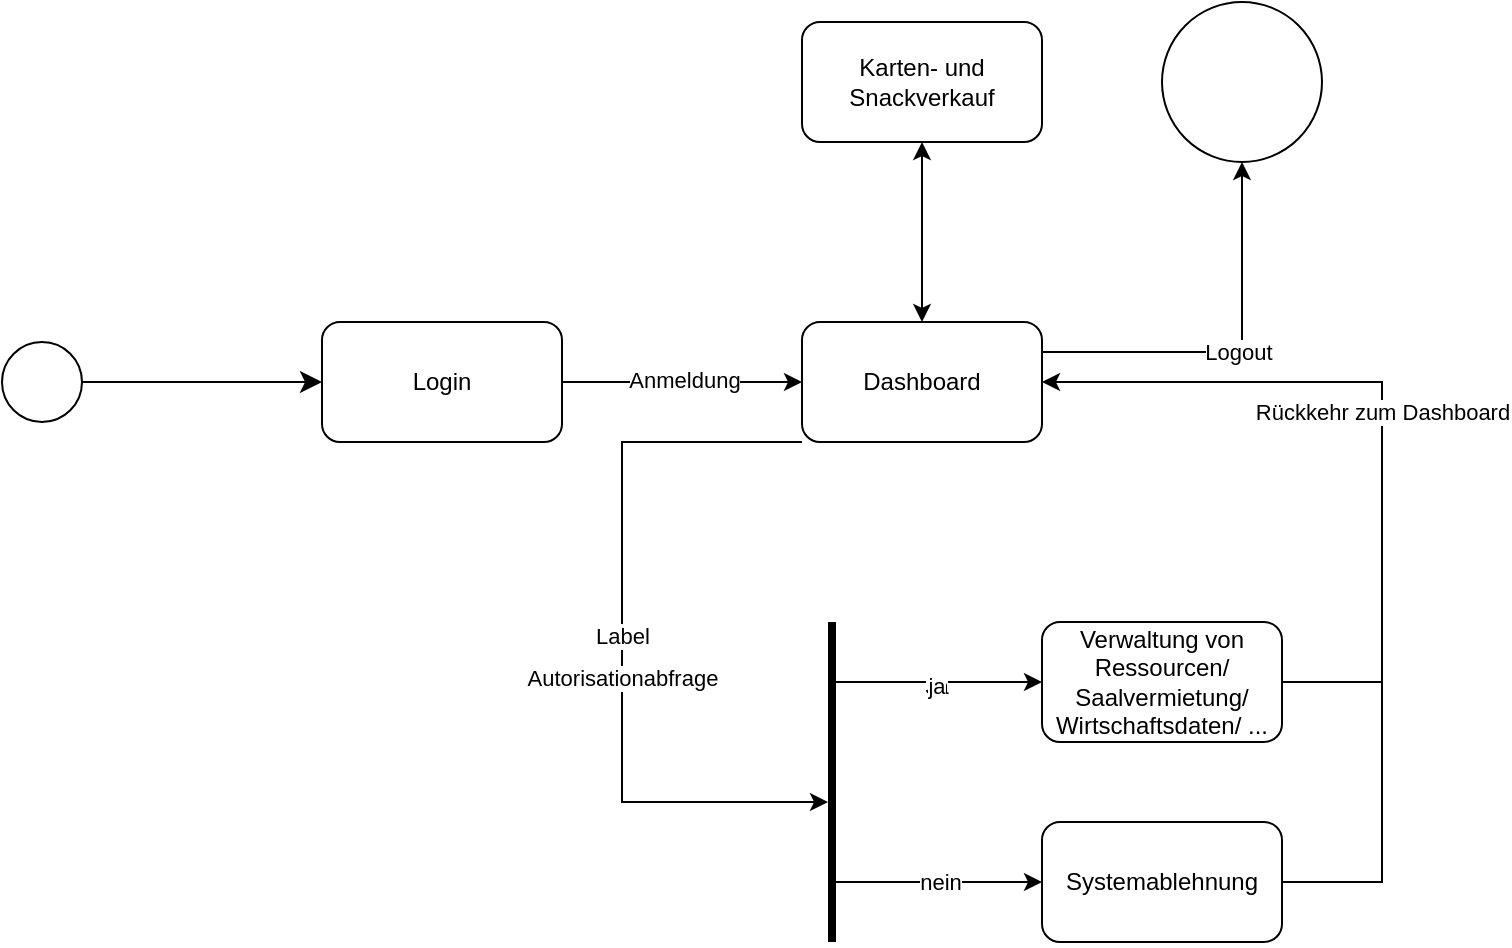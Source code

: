 <mxfile version="24.2.3" type="device">
  <diagram name="Seite-1" id="VH71Olbo8Z-LvbqJ2Q5k">
    <mxGraphModel dx="690" dy="360" grid="1" gridSize="10" guides="1" tooltips="1" connect="1" arrows="1" fold="1" page="1" pageScale="1" pageWidth="827" pageHeight="1169" math="0" shadow="0">
      <root>
        <mxCell id="0" />
        <mxCell id="1" parent="0" />
        <mxCell id="uonYmJvlZDU0ERn19EDY-126" value="" style="ellipse;whiteSpace=wrap;html=1;aspect=fixed;" vertex="1" parent="1">
          <mxGeometry x="30" y="200" width="40" height="40" as="geometry" />
        </mxCell>
        <mxCell id="uonYmJvlZDU0ERn19EDY-127" value="Login" style="rounded=1;whiteSpace=wrap;html=1;" vertex="1" parent="1">
          <mxGeometry x="190" y="190" width="120" height="60" as="geometry" />
        </mxCell>
        <mxCell id="uonYmJvlZDU0ERn19EDY-128" value="" style="edgeStyle=elbowEdgeStyle;elbow=horizontal;endArrow=classic;html=1;curved=0;rounded=0;endSize=8;startSize=8;exitX=1;exitY=0.5;exitDx=0;exitDy=0;entryX=0;entryY=0.5;entryDx=0;entryDy=0;" edge="1" parent="1" source="uonYmJvlZDU0ERn19EDY-126" target="uonYmJvlZDU0ERn19EDY-127">
          <mxGeometry width="50" height="50" relative="1" as="geometry">
            <mxPoint x="100" y="250" as="sourcePoint" />
            <mxPoint x="150" y="200" as="targetPoint" />
          </mxGeometry>
        </mxCell>
        <mxCell id="uonYmJvlZDU0ERn19EDY-129" value="Dashboard" style="rounded=1;whiteSpace=wrap;html=1;" vertex="1" parent="1">
          <mxGeometry x="430" y="190" width="120" height="60" as="geometry" />
        </mxCell>
        <mxCell id="uonYmJvlZDU0ERn19EDY-130" value="" style="endArrow=classic;html=1;rounded=0;exitX=1;exitY=0.5;exitDx=0;exitDy=0;entryX=0;entryY=0.5;entryDx=0;entryDy=0;" edge="1" parent="1" source="uonYmJvlZDU0ERn19EDY-127" target="uonYmJvlZDU0ERn19EDY-129">
          <mxGeometry relative="1" as="geometry">
            <mxPoint x="360" y="230" as="sourcePoint" />
            <mxPoint x="320" y="260" as="targetPoint" />
          </mxGeometry>
        </mxCell>
        <mxCell id="uonYmJvlZDU0ERn19EDY-131" value="Label" style="edgeLabel;resizable=0;html=1;;align=center;verticalAlign=middle;" connectable="0" vertex="1" parent="uonYmJvlZDU0ERn19EDY-130">
          <mxGeometry relative="1" as="geometry" />
        </mxCell>
        <mxCell id="uonYmJvlZDU0ERn19EDY-134" value="Anmeldung" style="edgeLabel;html=1;align=center;verticalAlign=middle;resizable=0;points=[];" vertex="1" connectable="0" parent="uonYmJvlZDU0ERn19EDY-130">
          <mxGeometry x="0.02" y="1" relative="1" as="geometry">
            <mxPoint as="offset" />
          </mxGeometry>
        </mxCell>
        <mxCell id="uonYmJvlZDU0ERn19EDY-135" value="Karten- und Snackverkauf" style="rounded=1;whiteSpace=wrap;html=1;" vertex="1" parent="1">
          <mxGeometry x="430" y="40" width="120" height="60" as="geometry" />
        </mxCell>
        <mxCell id="uonYmJvlZDU0ERn19EDY-136" value="" style="endArrow=classic;startArrow=classic;html=1;rounded=0;entryX=0.5;entryY=1;entryDx=0;entryDy=0;exitX=0.5;exitY=0;exitDx=0;exitDy=0;" edge="1" parent="1" source="uonYmJvlZDU0ERn19EDY-129" target="uonYmJvlZDU0ERn19EDY-135">
          <mxGeometry width="50" height="50" relative="1" as="geometry">
            <mxPoint x="380" y="200" as="sourcePoint" />
            <mxPoint x="430" y="150" as="targetPoint" />
          </mxGeometry>
        </mxCell>
        <mxCell id="uonYmJvlZDU0ERn19EDY-137" value="" style="line;strokeWidth=4;direction=south;html=1;perimeter=backbonePerimeter;points=[];outlineConnect=0;" vertex="1" parent="1">
          <mxGeometry x="440" y="340" width="10" height="160" as="geometry" />
        </mxCell>
        <mxCell id="uonYmJvlZDU0ERn19EDY-138" value="" style="endArrow=classic;html=1;rounded=0;exitX=0;exitY=1;exitDx=0;exitDy=0;" edge="1" parent="1" source="uonYmJvlZDU0ERn19EDY-129" target="uonYmJvlZDU0ERn19EDY-137">
          <mxGeometry relative="1" as="geometry">
            <mxPoint x="370" y="440" as="sourcePoint" />
            <mxPoint x="440" y="430" as="targetPoint" />
            <Array as="points">
              <mxPoint x="340" y="250" />
              <mxPoint x="340" y="430" />
            </Array>
          </mxGeometry>
        </mxCell>
        <mxCell id="uonYmJvlZDU0ERn19EDY-139" value="Label" style="edgeLabel;resizable=0;html=1;;align=center;verticalAlign=middle;" connectable="0" vertex="1" parent="uonYmJvlZDU0ERn19EDY-138">
          <mxGeometry relative="1" as="geometry" />
        </mxCell>
        <mxCell id="uonYmJvlZDU0ERn19EDY-142" value="Autorisationabfrage" style="edgeLabel;html=1;align=center;verticalAlign=middle;resizable=0;points=[];" vertex="1" connectable="0" parent="uonYmJvlZDU0ERn19EDY-138">
          <mxGeometry x="0.115" relative="1" as="geometry">
            <mxPoint as="offset" />
          </mxGeometry>
        </mxCell>
        <mxCell id="uonYmJvlZDU0ERn19EDY-143" value="Verwaltung von Ressourcen/ Saalvermietung/ Wirtschaftsdaten/ ..." style="rounded=1;whiteSpace=wrap;html=1;" vertex="1" parent="1">
          <mxGeometry x="550" y="340" width="120" height="60" as="geometry" />
        </mxCell>
        <mxCell id="uonYmJvlZDU0ERn19EDY-144" value="Systemablehnung" style="rounded=1;whiteSpace=wrap;html=1;" vertex="1" parent="1">
          <mxGeometry x="550" y="440" width="120" height="60" as="geometry" />
        </mxCell>
        <mxCell id="uonYmJvlZDU0ERn19EDY-147" value="" style="ellipse;whiteSpace=wrap;html=1;aspect=fixed;" vertex="1" parent="1">
          <mxGeometry x="610" y="30" width="80" height="80" as="geometry" />
        </mxCell>
        <mxCell id="uonYmJvlZDU0ERn19EDY-151" value="" style="endArrow=classic;html=1;rounded=0;entryX=0;entryY=0.5;entryDx=0;entryDy=0;" edge="1" parent="1" source="uonYmJvlZDU0ERn19EDY-137" target="uonYmJvlZDU0ERn19EDY-143">
          <mxGeometry relative="1" as="geometry">
            <mxPoint x="120" y="460" as="sourcePoint" />
            <mxPoint x="220" y="460" as="targetPoint" />
          </mxGeometry>
        </mxCell>
        <mxCell id="uonYmJvlZDU0ERn19EDY-153" value="Ja" style="edgeLabel;html=1;align=center;verticalAlign=middle;resizable=0;points=[];" vertex="1" connectable="0" parent="uonYmJvlZDU0ERn19EDY-151">
          <mxGeometry x="-0.024" y="-2" relative="1" as="geometry">
            <mxPoint as="offset" />
          </mxGeometry>
        </mxCell>
        <mxCell id="uonYmJvlZDU0ERn19EDY-155" value="ja" style="edgeLabel;html=1;align=center;verticalAlign=middle;resizable=0;points=[];" vertex="1" connectable="0" parent="uonYmJvlZDU0ERn19EDY-151">
          <mxGeometry x="-0.024" y="-2" relative="1" as="geometry">
            <mxPoint as="offset" />
          </mxGeometry>
        </mxCell>
        <mxCell id="uonYmJvlZDU0ERn19EDY-156" value="" style="endArrow=classic;html=1;rounded=0;exitX=1;exitY=0.5;exitDx=0;exitDy=0;entryX=1;entryY=0.5;entryDx=0;entryDy=0;" edge="1" parent="1" source="uonYmJvlZDU0ERn19EDY-143" target="uonYmJvlZDU0ERn19EDY-129">
          <mxGeometry relative="1" as="geometry">
            <mxPoint x="600" y="210" as="sourcePoint" />
            <mxPoint x="720" y="220" as="targetPoint" />
            <Array as="points">
              <mxPoint x="720" y="370" />
              <mxPoint x="720" y="220" />
            </Array>
          </mxGeometry>
        </mxCell>
        <mxCell id="uonYmJvlZDU0ERn19EDY-157" value="Rückkehr zum Dashboard" style="edgeLabel;resizable=0;html=1;;align=center;verticalAlign=middle;" connectable="0" vertex="1" parent="uonYmJvlZDU0ERn19EDY-156">
          <mxGeometry relative="1" as="geometry" />
        </mxCell>
        <mxCell id="uonYmJvlZDU0ERn19EDY-158" value="" style="endArrow=classic;html=1;rounded=0;entryX=0;entryY=0.5;entryDx=0;entryDy=0;" edge="1" parent="1" source="uonYmJvlZDU0ERn19EDY-137" target="uonYmJvlZDU0ERn19EDY-144">
          <mxGeometry relative="1" as="geometry">
            <mxPoint x="280" y="300" as="sourcePoint" />
            <mxPoint x="380" y="300" as="targetPoint" />
          </mxGeometry>
        </mxCell>
        <mxCell id="uonYmJvlZDU0ERn19EDY-159" value="nein" style="edgeLabel;resizable=0;html=1;;align=center;verticalAlign=middle;" connectable="0" vertex="1" parent="uonYmJvlZDU0ERn19EDY-158">
          <mxGeometry relative="1" as="geometry" />
        </mxCell>
        <mxCell id="uonYmJvlZDU0ERn19EDY-165" value="" style="endArrow=none;html=1;rounded=0;exitX=1;exitY=0.5;exitDx=0;exitDy=0;" edge="1" parent="1" source="uonYmJvlZDU0ERn19EDY-144">
          <mxGeometry width="50" height="50" relative="1" as="geometry">
            <mxPoint x="480" y="600" as="sourcePoint" />
            <mxPoint x="720" y="370" as="targetPoint" />
            <Array as="points">
              <mxPoint x="720" y="470" />
            </Array>
          </mxGeometry>
        </mxCell>
        <mxCell id="uonYmJvlZDU0ERn19EDY-167" value="" style="endArrow=classic;html=1;rounded=0;entryX=0.5;entryY=1;entryDx=0;entryDy=0;exitX=1;exitY=0.25;exitDx=0;exitDy=0;" edge="1" parent="1" source="uonYmJvlZDU0ERn19EDY-129" target="uonYmJvlZDU0ERn19EDY-147">
          <mxGeometry relative="1" as="geometry">
            <mxPoint x="590" y="180" as="sourcePoint" />
            <mxPoint x="670" y="140" as="targetPoint" />
            <Array as="points">
              <mxPoint x="650" y="205" />
            </Array>
          </mxGeometry>
        </mxCell>
        <mxCell id="uonYmJvlZDU0ERn19EDY-168" value="Logout" style="edgeLabel;resizable=0;html=1;;align=center;verticalAlign=middle;" connectable="0" vertex="1" parent="uonYmJvlZDU0ERn19EDY-167">
          <mxGeometry relative="1" as="geometry" />
        </mxCell>
      </root>
    </mxGraphModel>
  </diagram>
</mxfile>

